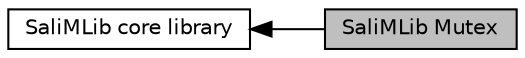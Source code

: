 digraph "SaliMLib Mutex"
{
  edge [fontname="Helvetica",fontsize="10",labelfontname="Helvetica",labelfontsize="10"];
  node [fontname="Helvetica",fontsize="10",shape=record];
  rankdir=LR;
  Node0 [label="SaliMLib Mutex",height=0.2,width=0.4,color="black", fillcolor="grey75", style="filled", fontcolor="black"];
  Node1 [label="SaliMLib core library",height=0.2,width=0.4,color="black", fillcolor="white", style="filled",URL="$group___c_plus_plus_part.html"];
  Node1->Node0 [shape=plaintext, dir="back", style="solid"];
}
